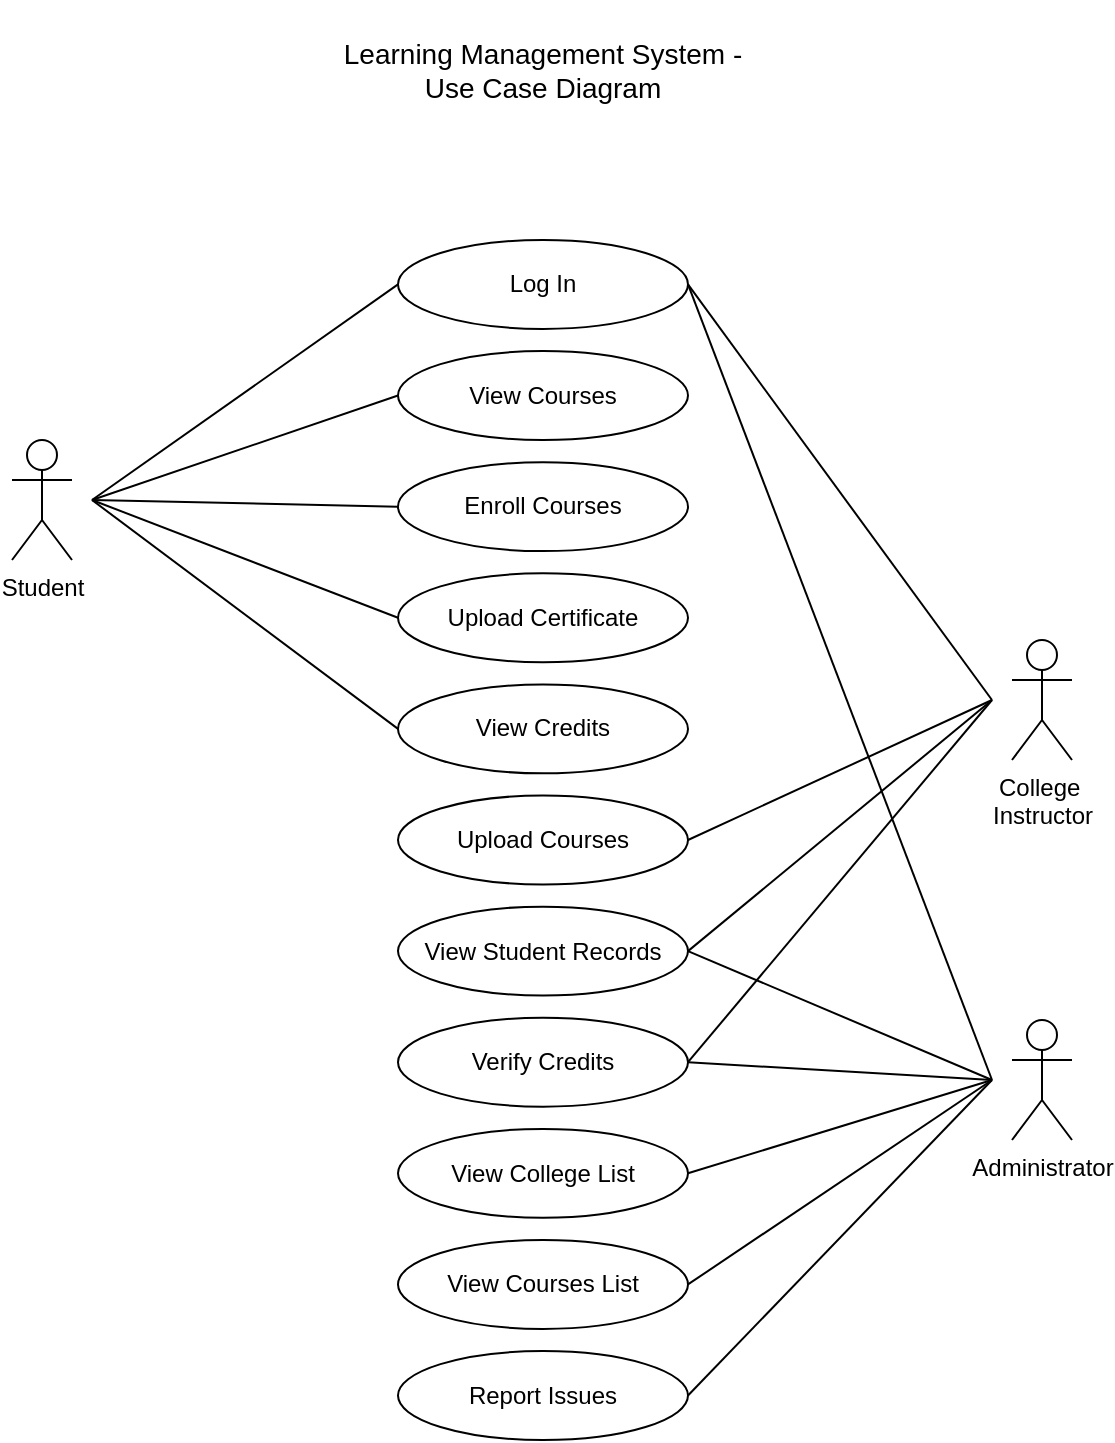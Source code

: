 <mxfile version="24.7.7">
  <diagram name="Page-1" id="CYiZ-pUfIAGz_8GbXBvS">
    <mxGraphModel dx="1400" dy="1796" grid="1" gridSize="10" guides="1" tooltips="1" connect="1" arrows="1" fold="1" page="1" pageScale="1" pageWidth="850" pageHeight="1100" math="0" shadow="0">
      <root>
        <mxCell id="0" />
        <mxCell id="1" parent="0" />
        <mxCell id="HwU-P4itBQ1TjPHvPvn0-1" value="Student" style="shape=umlActor;verticalLabelPosition=bottom;verticalAlign=top;html=1;outlineConnect=0;" vertex="1" parent="1">
          <mxGeometry x="160" y="-750" width="30" height="60" as="geometry" />
        </mxCell>
        <mxCell id="HwU-P4itBQ1TjPHvPvn0-13" value="" style="group" vertex="1" connectable="0" parent="1">
          <mxGeometry x="353" y="-850" width="145" height="600" as="geometry" />
        </mxCell>
        <mxCell id="HwU-P4itBQ1TjPHvPvn0-2" value="Log In" style="ellipse;whiteSpace=wrap;html=1;" vertex="1" parent="HwU-P4itBQ1TjPHvPvn0-13">
          <mxGeometry width="145.0" height="44.444" as="geometry" />
        </mxCell>
        <mxCell id="HwU-P4itBQ1TjPHvPvn0-3" value="View Courses&lt;span style=&quot;color: rgba(0, 0, 0, 0); font-family: monospace; font-size: 0px; text-align: start; text-wrap: nowrap;&quot;&gt;%3CmxGraphModel%3E%3Croot%3E%3CmxCell%20id%3D%220%22%2F%3E%3CmxCell%20id%3D%221%22%20parent%3D%220%22%2F%3E%3CmxCell%20id%3D%222%22%20value%3D%22Log%20In%22%20style%3D%22ellipse%3BwhiteSpace%3Dwrap%3Bhtml%3D1%3B%22%20vertex%3D%221%22%20parent%3D%221%22%3E%3CmxGeometry%20x%3D%22310%22%20y%3D%22-810%22%20width%3D%22130%22%20height%3D%2240%22%20as%3D%22geometry%22%2F%3E%3C%2FmxCell%3E%3C%2Froot%3E%3C%2FmxGraphModel%3E&lt;/span&gt;" style="ellipse;whiteSpace=wrap;html=1;" vertex="1" parent="HwU-P4itBQ1TjPHvPvn0-13">
          <mxGeometry y="55.556" width="145.0" height="44.444" as="geometry" />
        </mxCell>
        <mxCell id="HwU-P4itBQ1TjPHvPvn0-4" value="Enroll Courses&lt;span style=&quot;color: rgba(0, 0, 0, 0); font-family: monospace; font-size: 0px; text-align: start; text-wrap: nowrap;&quot;&gt;%3CmxGraphModel%3E%3Croot%3E%3CmxCell%20id%3D%220%22%2F%3E%3CmxCell%20id%3D%221%22%20parent%3D%220%22%2F%3E%3CmxCell%20id%3D%222%22%20value%3D%22Log%20In%22%20style%3D%22ellipse%3BwhiteSpace%3Dwrap%3Bhtml%3D1%3B%22%20vertex%3D%221%22%20parent%3D%221%22%3E%3CmxGeometry%20x%3D%22310%22%20y%3D%22-810%22%20width%3D%22130%22%20height%3D%2240%22%20as%3D%22geometry%22%2F%3E%3C%2FmxCell%3E%3C%2Froot%3E%3C%2FmxGraphModel%3E&lt;/span&gt;" style="ellipse;whiteSpace=wrap;html=1;" vertex="1" parent="HwU-P4itBQ1TjPHvPvn0-13">
          <mxGeometry y="111.111" width="145.0" height="44.444" as="geometry" />
        </mxCell>
        <mxCell id="HwU-P4itBQ1TjPHvPvn0-5" value="Upload Certificate" style="ellipse;whiteSpace=wrap;html=1;" vertex="1" parent="HwU-P4itBQ1TjPHvPvn0-13">
          <mxGeometry y="166.667" width="145.0" height="44.444" as="geometry" />
        </mxCell>
        <mxCell id="HwU-P4itBQ1TjPHvPvn0-6" value="View Credits&lt;span style=&quot;color: rgba(0, 0, 0, 0); font-family: monospace; font-size: 0px; text-align: start; text-wrap: nowrap;&quot;&gt;%3CmxGraphModel%3E%3Croot%3E%3CmxCell%20id%3D%220%22%2F%3E%3CmxCell%20id%3D%221%22%20parent%3D%220%22%2F%3E%3CmxCell%20id%3D%222%22%20value%3D%22Enroll%20Courses%26lt%3Bspan%20style%3D%26quot%3Bcolor%3A%20rgba(0%2C%200%2C%200%2C%200)%3B%20font-family%3A%20monospace%3B%20font-size%3A%200px%3B%20text-align%3A%20start%3B%20text-wrap%3A%20nowrap%3B%26quot%3B%26gt%3B%253CmxGraphModel%253E%253Croot%253E%253CmxCell%2520id%253D%25220%2522%252F%253E%253CmxCell%2520id%253D%25221%2522%2520parent%253D%25220%2522%252F%253E%253CmxCell%2520id%253D%25222%2522%2520value%253D%2522Log%2520In%2522%2520style%253D%2522ellipse%253BwhiteSpace%253Dwrap%253Bhtml%253D1%253B%2522%2520vertex%253D%25221%2522%2520parent%253D%25221%2522%253E%253CmxGeometry%2520x%253D%2522310%2522%2520y%253D%2522-810%2522%2520width%253D%2522130%2522%2520height%253D%252240%2522%2520as%253D%2522geometry%2522%252F%253E%253C%252FmxCell%253E%253C%252Froot%253E%253C%252FmxGraphModel%253E%26lt%3B%2Fspan%26gt%3B%22%20style%3D%22ellipse%3BwhiteSpace%3Dwrap%3Bhtml%3D1%3B%22%20vertex%3D%221%22%20parent%3D%221%22%3E%3CmxGeometry%20x%3D%22310%22%20y%3D%22-710%22%20width%3D%22130%22%20height%3D%2240%22%20as%3D%22geometry%22%2F%3E%3C%2FmxCell%3E%3C%2Froot%3E%3C%2FmxGraphModel%3E&lt;/span&gt;" style="ellipse;whiteSpace=wrap;html=1;" vertex="1" parent="HwU-P4itBQ1TjPHvPvn0-13">
          <mxGeometry y="222.222" width="145.0" height="44.444" as="geometry" />
        </mxCell>
        <mxCell id="HwU-P4itBQ1TjPHvPvn0-7" value="Upload Courses" style="ellipse;whiteSpace=wrap;html=1;" vertex="1" parent="HwU-P4itBQ1TjPHvPvn0-13">
          <mxGeometry y="277.778" width="145.0" height="44.444" as="geometry" />
        </mxCell>
        <mxCell id="HwU-P4itBQ1TjPHvPvn0-8" value="View Student Records" style="ellipse;whiteSpace=wrap;html=1;" vertex="1" parent="HwU-P4itBQ1TjPHvPvn0-13">
          <mxGeometry y="333.333" width="145.0" height="44.444" as="geometry" />
        </mxCell>
        <mxCell id="HwU-P4itBQ1TjPHvPvn0-9" value="Verify Credits" style="ellipse;whiteSpace=wrap;html=1;" vertex="1" parent="HwU-P4itBQ1TjPHvPvn0-13">
          <mxGeometry y="388.889" width="145.0" height="44.444" as="geometry" />
        </mxCell>
        <mxCell id="HwU-P4itBQ1TjPHvPvn0-10" value="View College List" style="ellipse;whiteSpace=wrap;html=1;" vertex="1" parent="HwU-P4itBQ1TjPHvPvn0-13">
          <mxGeometry y="444.444" width="145.0" height="44.444" as="geometry" />
        </mxCell>
        <mxCell id="HwU-P4itBQ1TjPHvPvn0-11" value="View Courses List" style="ellipse;whiteSpace=wrap;html=1;" vertex="1" parent="HwU-P4itBQ1TjPHvPvn0-13">
          <mxGeometry y="500.0" width="145.0" height="44.444" as="geometry" />
        </mxCell>
        <mxCell id="HwU-P4itBQ1TjPHvPvn0-12" value="Report Issues" style="ellipse;whiteSpace=wrap;html=1;" vertex="1" parent="HwU-P4itBQ1TjPHvPvn0-13">
          <mxGeometry y="555.556" width="145.0" height="44.444" as="geometry" />
        </mxCell>
        <mxCell id="HwU-P4itBQ1TjPHvPvn0-14" value="College&amp;nbsp;&lt;div&gt;Instructor&lt;/div&gt;" style="shape=umlActor;verticalLabelPosition=bottom;verticalAlign=top;html=1;outlineConnect=0;" vertex="1" parent="1">
          <mxGeometry x="660" y="-650" width="30" height="60" as="geometry" />
        </mxCell>
        <mxCell id="HwU-P4itBQ1TjPHvPvn0-16" value="Administrator" style="shape=umlActor;verticalLabelPosition=bottom;verticalAlign=top;html=1;outlineConnect=0;" vertex="1" parent="1">
          <mxGeometry x="660" y="-460" width="30" height="60" as="geometry" />
        </mxCell>
        <mxCell id="HwU-P4itBQ1TjPHvPvn0-19" value="" style="endArrow=none;html=1;rounded=0;entryX=0;entryY=0.5;entryDx=0;entryDy=0;" edge="1" parent="1" target="HwU-P4itBQ1TjPHvPvn0-2">
          <mxGeometry width="50" height="50" relative="1" as="geometry">
            <mxPoint x="200" y="-720" as="sourcePoint" />
            <mxPoint x="330" y="-910" as="targetPoint" />
          </mxGeometry>
        </mxCell>
        <mxCell id="HwU-P4itBQ1TjPHvPvn0-20" value="" style="endArrow=none;html=1;rounded=0;entryX=0;entryY=0.5;entryDx=0;entryDy=0;" edge="1" parent="1" target="HwU-P4itBQ1TjPHvPvn0-3">
          <mxGeometry width="50" height="50" relative="1" as="geometry">
            <mxPoint x="200" y="-720" as="sourcePoint" />
            <mxPoint x="363" y="-818" as="targetPoint" />
          </mxGeometry>
        </mxCell>
        <mxCell id="HwU-P4itBQ1TjPHvPvn0-21" value="" style="endArrow=none;html=1;rounded=0;entryX=0;entryY=0.5;entryDx=0;entryDy=0;" edge="1" parent="1" target="HwU-P4itBQ1TjPHvPvn0-4">
          <mxGeometry width="50" height="50" relative="1" as="geometry">
            <mxPoint x="200" y="-720" as="sourcePoint" />
            <mxPoint x="350" y="-717" as="targetPoint" />
          </mxGeometry>
        </mxCell>
        <mxCell id="HwU-P4itBQ1TjPHvPvn0-22" value="" style="endArrow=none;html=1;rounded=0;entryX=0;entryY=0.5;entryDx=0;entryDy=0;" edge="1" parent="1" target="HwU-P4itBQ1TjPHvPvn0-5">
          <mxGeometry width="50" height="50" relative="1" as="geometry">
            <mxPoint x="200" y="-720" as="sourcePoint" />
            <mxPoint x="366" y="-707" as="targetPoint" />
          </mxGeometry>
        </mxCell>
        <mxCell id="HwU-P4itBQ1TjPHvPvn0-23" value="" style="endArrow=none;html=1;rounded=0;entryX=0;entryY=0.5;entryDx=0;entryDy=0;" edge="1" parent="1" target="HwU-P4itBQ1TjPHvPvn0-6">
          <mxGeometry width="50" height="50" relative="1" as="geometry">
            <mxPoint x="200" y="-720" as="sourcePoint" />
            <mxPoint x="363" y="-651" as="targetPoint" />
          </mxGeometry>
        </mxCell>
        <mxCell id="HwU-P4itBQ1TjPHvPvn0-24" value="" style="endArrow=none;html=1;rounded=0;exitX=1;exitY=0.5;exitDx=0;exitDy=0;" edge="1" parent="1" source="HwU-P4itBQ1TjPHvPvn0-2">
          <mxGeometry width="50" height="50" relative="1" as="geometry">
            <mxPoint x="510" y="-690" as="sourcePoint" />
            <mxPoint x="650" y="-620" as="targetPoint" />
          </mxGeometry>
        </mxCell>
        <mxCell id="HwU-P4itBQ1TjPHvPvn0-25" value="" style="endArrow=none;html=1;rounded=0;exitX=1;exitY=0.5;exitDx=0;exitDy=0;" edge="1" parent="1" source="HwU-P4itBQ1TjPHvPvn0-2">
          <mxGeometry width="50" height="50" relative="1" as="geometry">
            <mxPoint x="508" y="-818" as="sourcePoint" />
            <mxPoint x="650" y="-430" as="targetPoint" />
          </mxGeometry>
        </mxCell>
        <mxCell id="HwU-P4itBQ1TjPHvPvn0-26" value="" style="endArrow=none;html=1;rounded=0;exitX=1;exitY=0.5;exitDx=0;exitDy=0;" edge="1" parent="1" source="HwU-P4itBQ1TjPHvPvn0-7">
          <mxGeometry width="50" height="50" relative="1" as="geometry">
            <mxPoint x="508" y="-818" as="sourcePoint" />
            <mxPoint x="650" y="-620" as="targetPoint" />
          </mxGeometry>
        </mxCell>
        <mxCell id="HwU-P4itBQ1TjPHvPvn0-27" value="" style="endArrow=none;html=1;rounded=0;exitX=1;exitY=0.5;exitDx=0;exitDy=0;" edge="1" parent="1" source="HwU-P4itBQ1TjPHvPvn0-8">
          <mxGeometry width="50" height="50" relative="1" as="geometry">
            <mxPoint x="508" y="-540" as="sourcePoint" />
            <mxPoint x="650" y="-620" as="targetPoint" />
          </mxGeometry>
        </mxCell>
        <mxCell id="HwU-P4itBQ1TjPHvPvn0-28" value="" style="endArrow=none;html=1;rounded=0;exitX=1;exitY=0.5;exitDx=0;exitDy=0;" edge="1" parent="1" source="HwU-P4itBQ1TjPHvPvn0-9">
          <mxGeometry width="50" height="50" relative="1" as="geometry">
            <mxPoint x="508" y="-484" as="sourcePoint" />
            <mxPoint x="650" y="-620" as="targetPoint" />
          </mxGeometry>
        </mxCell>
        <mxCell id="HwU-P4itBQ1TjPHvPvn0-29" value="" style="endArrow=none;html=1;rounded=0;exitX=1;exitY=0.5;exitDx=0;exitDy=0;" edge="1" parent="1" source="HwU-P4itBQ1TjPHvPvn0-8">
          <mxGeometry width="50" height="50" relative="1" as="geometry">
            <mxPoint x="518" y="-474" as="sourcePoint" />
            <mxPoint x="650" y="-430" as="targetPoint" />
          </mxGeometry>
        </mxCell>
        <mxCell id="HwU-P4itBQ1TjPHvPvn0-30" value="" style="endArrow=none;html=1;rounded=0;exitX=1;exitY=0.5;exitDx=0;exitDy=0;" edge="1" parent="1" source="HwU-P4itBQ1TjPHvPvn0-9">
          <mxGeometry width="50" height="50" relative="1" as="geometry">
            <mxPoint x="508" y="-484" as="sourcePoint" />
            <mxPoint x="650" y="-430" as="targetPoint" />
          </mxGeometry>
        </mxCell>
        <mxCell id="HwU-P4itBQ1TjPHvPvn0-31" value="" style="endArrow=none;html=1;rounded=0;exitX=1;exitY=0.5;exitDx=0;exitDy=0;" edge="1" parent="1" source="HwU-P4itBQ1TjPHvPvn0-10">
          <mxGeometry width="50" height="50" relative="1" as="geometry">
            <mxPoint x="508" y="-429" as="sourcePoint" />
            <mxPoint x="650" y="-430" as="targetPoint" />
          </mxGeometry>
        </mxCell>
        <mxCell id="HwU-P4itBQ1TjPHvPvn0-32" value="" style="endArrow=none;html=1;rounded=0;exitX=1;exitY=0.5;exitDx=0;exitDy=0;" edge="1" parent="1" source="HwU-P4itBQ1TjPHvPvn0-11">
          <mxGeometry width="50" height="50" relative="1" as="geometry">
            <mxPoint x="508" y="-373" as="sourcePoint" />
            <mxPoint x="650" y="-430" as="targetPoint" />
          </mxGeometry>
        </mxCell>
        <mxCell id="HwU-P4itBQ1TjPHvPvn0-33" value="" style="endArrow=none;html=1;rounded=0;exitX=1;exitY=0.5;exitDx=0;exitDy=0;" edge="1" parent="1" source="HwU-P4itBQ1TjPHvPvn0-12">
          <mxGeometry width="50" height="50" relative="1" as="geometry">
            <mxPoint x="508" y="-318" as="sourcePoint" />
            <mxPoint x="650" y="-430" as="targetPoint" />
          </mxGeometry>
        </mxCell>
        <mxCell id="HwU-P4itBQ1TjPHvPvn0-34" value="Learning Management System - Use Case Diagram" style="text;html=1;align=center;verticalAlign=middle;whiteSpace=wrap;rounded=0;fontSize=14;" vertex="1" parent="1">
          <mxGeometry x="313" y="-970" width="225" height="70" as="geometry" />
        </mxCell>
      </root>
    </mxGraphModel>
  </diagram>
</mxfile>
